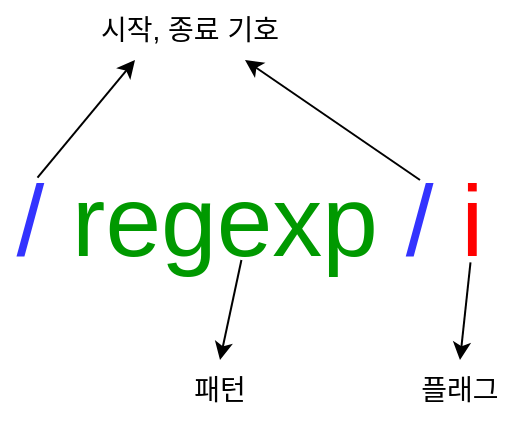 <mxfile version="20.2.3" type="device"><diagram id="nO7gS6iqT62MZUJPEpqt" name="페이지-1"><mxGraphModel dx="604" dy="391" grid="1" gridSize="10" guides="1" tooltips="1" connect="1" arrows="1" fold="1" page="1" pageScale="1" pageWidth="827" pageHeight="1169" math="0" shadow="0"><root><mxCell id="0"/><mxCell id="1" parent="0"/><mxCell id="oa0ziaFTWW3rfwMD9rW--1" value="&lt;font style=&quot;font-size: 50px;&quot;&gt;&lt;font color=&quot;#3333ff&quot;&gt;/&amp;nbsp;&lt;/font&gt;&lt;font color=&quot;#009900&quot;&gt;regexp&amp;nbsp;&lt;/font&gt;&lt;font color=&quot;#3333ff&quot;&gt;/&amp;nbsp;&lt;/font&gt;&lt;font color=&quot;#ff0000&quot;&gt;i&lt;/font&gt;&lt;/font&gt;" style="text;html=1;strokeColor=none;fillColor=none;align=center;verticalAlign=middle;whiteSpace=wrap;rounded=0;" vertex="1" parent="1"><mxGeometry x="280" y="300" width="250" height="40" as="geometry"/></mxCell><mxCell id="oa0ziaFTWW3rfwMD9rW--2" value="" style="endArrow=classic;html=1;rounded=0;fontSize=50;fontColor=#FF0000;entryX=0.25;entryY=1;entryDx=0;entryDy=0;exitX=0.075;exitY=-0.031;exitDx=0;exitDy=0;exitPerimeter=0;" edge="1" parent="1" source="oa0ziaFTWW3rfwMD9rW--1" target="oa0ziaFTWW3rfwMD9rW--4"><mxGeometry width="50" height="50" relative="1" as="geometry"><mxPoint x="300" y="290" as="sourcePoint"/><mxPoint x="320" y="240" as="targetPoint"/></mxGeometry></mxCell><mxCell id="oa0ziaFTWW3rfwMD9rW--4" value="시작, 종료 기호" style="text;html=1;strokeColor=none;fillColor=none;align=center;verticalAlign=middle;whiteSpace=wrap;rounded=0;fontSize=14;fontColor=#000000;" vertex="1" parent="1"><mxGeometry x="320" y="210" width="110" height="30" as="geometry"/></mxCell><mxCell id="oa0ziaFTWW3rfwMD9rW--5" value="" style="endArrow=classic;html=1;rounded=0;fontSize=14;fontColor=#000000;entryX=0.75;entryY=1;entryDx=0;entryDy=0;exitX=0.84;exitY=0;exitDx=0;exitDy=0;exitPerimeter=0;" edge="1" parent="1" source="oa0ziaFTWW3rfwMD9rW--1" target="oa0ziaFTWW3rfwMD9rW--4"><mxGeometry width="50" height="50" relative="1" as="geometry"><mxPoint x="490" y="290" as="sourcePoint"/><mxPoint x="530" y="370" as="targetPoint"/></mxGeometry></mxCell><mxCell id="oa0ziaFTWW3rfwMD9rW--6" value="패턴" style="text;html=1;strokeColor=none;fillColor=none;align=center;verticalAlign=middle;whiteSpace=wrap;rounded=0;fontSize=14;fontColor=#000000;" vertex="1" parent="1"><mxGeometry x="360" y="390" width="60" height="30" as="geometry"/></mxCell><mxCell id="oa0ziaFTWW3rfwMD9rW--7" value="플래그" style="text;html=1;strokeColor=none;fillColor=none;align=center;verticalAlign=middle;whiteSpace=wrap;rounded=0;fontSize=14;fontColor=#000000;" vertex="1" parent="1"><mxGeometry x="480" y="390" width="60" height="30" as="geometry"/></mxCell><mxCell id="oa0ziaFTWW3rfwMD9rW--8" value="" style="endArrow=classic;html=1;rounded=0;fontSize=14;fontColor=#000000;entryX=0.5;entryY=0;entryDx=0;entryDy=0;exitX=0.941;exitY=1.031;exitDx=0;exitDy=0;exitPerimeter=0;" edge="1" parent="1" source="oa0ziaFTWW3rfwMD9rW--1" target="oa0ziaFTWW3rfwMD9rW--7"><mxGeometry width="50" height="50" relative="1" as="geometry"><mxPoint x="520" y="340" as="sourcePoint"/><mxPoint x="530" y="370" as="targetPoint"/></mxGeometry></mxCell><mxCell id="oa0ziaFTWW3rfwMD9rW--9" value="" style="endArrow=classic;html=1;rounded=0;fontSize=14;fontColor=#000000;entryX=0.5;entryY=0;entryDx=0;entryDy=0;" edge="1" parent="1" source="oa0ziaFTWW3rfwMD9rW--1" target="oa0ziaFTWW3rfwMD9rW--6"><mxGeometry width="50" height="50" relative="1" as="geometry"><mxPoint x="420" y="340" as="sourcePoint"/><mxPoint x="470" y="290" as="targetPoint"/></mxGeometry></mxCell></root></mxGraphModel></diagram></mxfile>